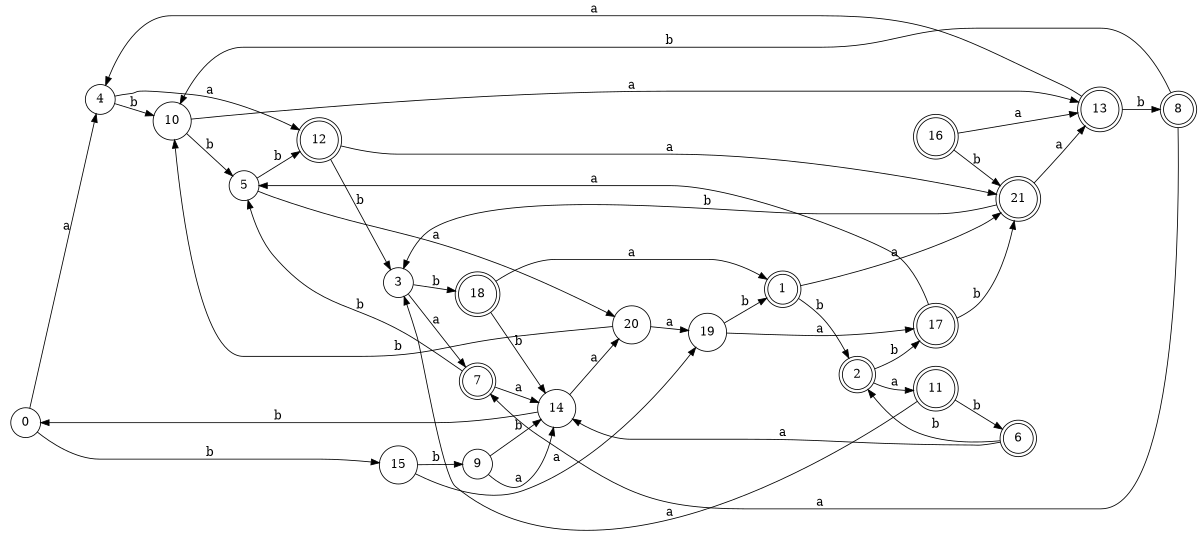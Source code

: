 digraph n18_6 {
__start0 [label="" shape="none"];

rankdir=LR;
size="8,5";

s0 [style="filled", color="black", fillcolor="white" shape="circle", label="0"];
s1 [style="rounded,filled", color="black", fillcolor="white" shape="doublecircle", label="1"];
s2 [style="rounded,filled", color="black", fillcolor="white" shape="doublecircle", label="2"];
s3 [style="filled", color="black", fillcolor="white" shape="circle", label="3"];
s4 [style="filled", color="black", fillcolor="white" shape="circle", label="4"];
s5 [style="filled", color="black", fillcolor="white" shape="circle", label="5"];
s6 [style="rounded,filled", color="black", fillcolor="white" shape="doublecircle", label="6"];
s7 [style="rounded,filled", color="black", fillcolor="white" shape="doublecircle", label="7"];
s8 [style="rounded,filled", color="black", fillcolor="white" shape="doublecircle", label="8"];
s9 [style="filled", color="black", fillcolor="white" shape="circle", label="9"];
s10 [style="filled", color="black", fillcolor="white" shape="circle", label="10"];
s11 [style="rounded,filled", color="black", fillcolor="white" shape="doublecircle", label="11"];
s12 [style="rounded,filled", color="black", fillcolor="white" shape="doublecircle", label="12"];
s13 [style="rounded,filled", color="black", fillcolor="white" shape="doublecircle", label="13"];
s14 [style="filled", color="black", fillcolor="white" shape="circle", label="14"];
s15 [style="filled", color="black", fillcolor="white" shape="circle", label="15"];
s16 [style="rounded,filled", color="black", fillcolor="white" shape="doublecircle", label="16"];
s17 [style="rounded,filled", color="black", fillcolor="white" shape="doublecircle", label="17"];
s18 [style="rounded,filled", color="black", fillcolor="white" shape="doublecircle", label="18"];
s19 [style="filled", color="black", fillcolor="white" shape="circle", label="19"];
s20 [style="filled", color="black", fillcolor="white" shape="circle", label="20"];
s21 [style="rounded,filled", color="black", fillcolor="white" shape="doublecircle", label="21"];
s0 -> s4 [label="a"];
s0 -> s15 [label="b"];
s1 -> s21 [label="a"];
s1 -> s2 [label="b"];
s2 -> s11 [label="a"];
s2 -> s17 [label="b"];
s3 -> s7 [label="a"];
s3 -> s18 [label="b"];
s4 -> s12 [label="a"];
s4 -> s10 [label="b"];
s5 -> s20 [label="a"];
s5 -> s12 [label="b"];
s6 -> s14 [label="a"];
s6 -> s2 [label="b"];
s7 -> s14 [label="a"];
s7 -> s5 [label="b"];
s8 -> s7 [label="a"];
s8 -> s10 [label="b"];
s9 -> s14 [label="a"];
s9 -> s14 [label="b"];
s10 -> s13 [label="a"];
s10 -> s5 [label="b"];
s11 -> s3 [label="a"];
s11 -> s6 [label="b"];
s12 -> s21 [label="a"];
s12 -> s3 [label="b"];
s13 -> s4 [label="a"];
s13 -> s8 [label="b"];
s14 -> s20 [label="a"];
s14 -> s0 [label="b"];
s15 -> s19 [label="a"];
s15 -> s9 [label="b"];
s16 -> s13 [label="a"];
s16 -> s21 [label="b"];
s17 -> s5 [label="a"];
s17 -> s21 [label="b"];
s18 -> s1 [label="a"];
s18 -> s14 [label="b"];
s19 -> s17 [label="a"];
s19 -> s1 [label="b"];
s20 -> s19 [label="a"];
s20 -> s10 [label="b"];
s21 -> s13 [label="a"];
s21 -> s3 [label="b"];

}
